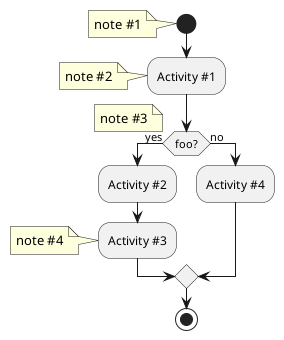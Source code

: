 {
  "sha1": "gr6dstpsdn5bbxe5c6i23lnl6t2vz34",
  "insertion": {
    "when": "2024-06-01T09:03:08.209Z",
    "user": "plantuml@gmail.com"
  }
}
@startuml
start
note: note #1
:Activity #1;
note: note #2

if (foo?) then (yes)
note: note #3
  :Activity #2;
  :Activity #3;
  note: note #4

else (no)
  :Activity #4;
endif
note: note #5
stop
@enduml
